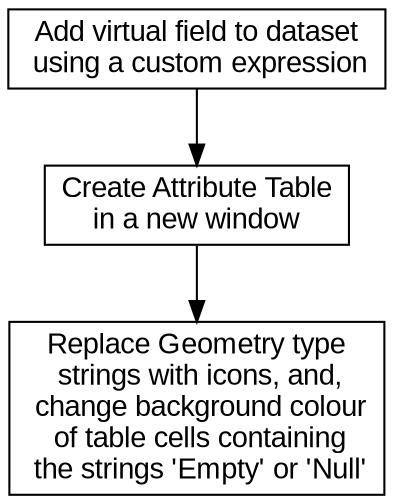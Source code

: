 digraph {
  node [shape=record, fontname="Arial"];
  ranksep = 0.5;

  A [label="Add virtual field to dataset\n using a custom expression"];
  B [label="Create Attribute Table\nin a new window"];
  C [label="Replace Geometry type\n strings with icons, and,\n change background colour\n of table cells containing\n the strings 'Empty' or 'Null'"];

   A -> B;
   B -> C;
   

}